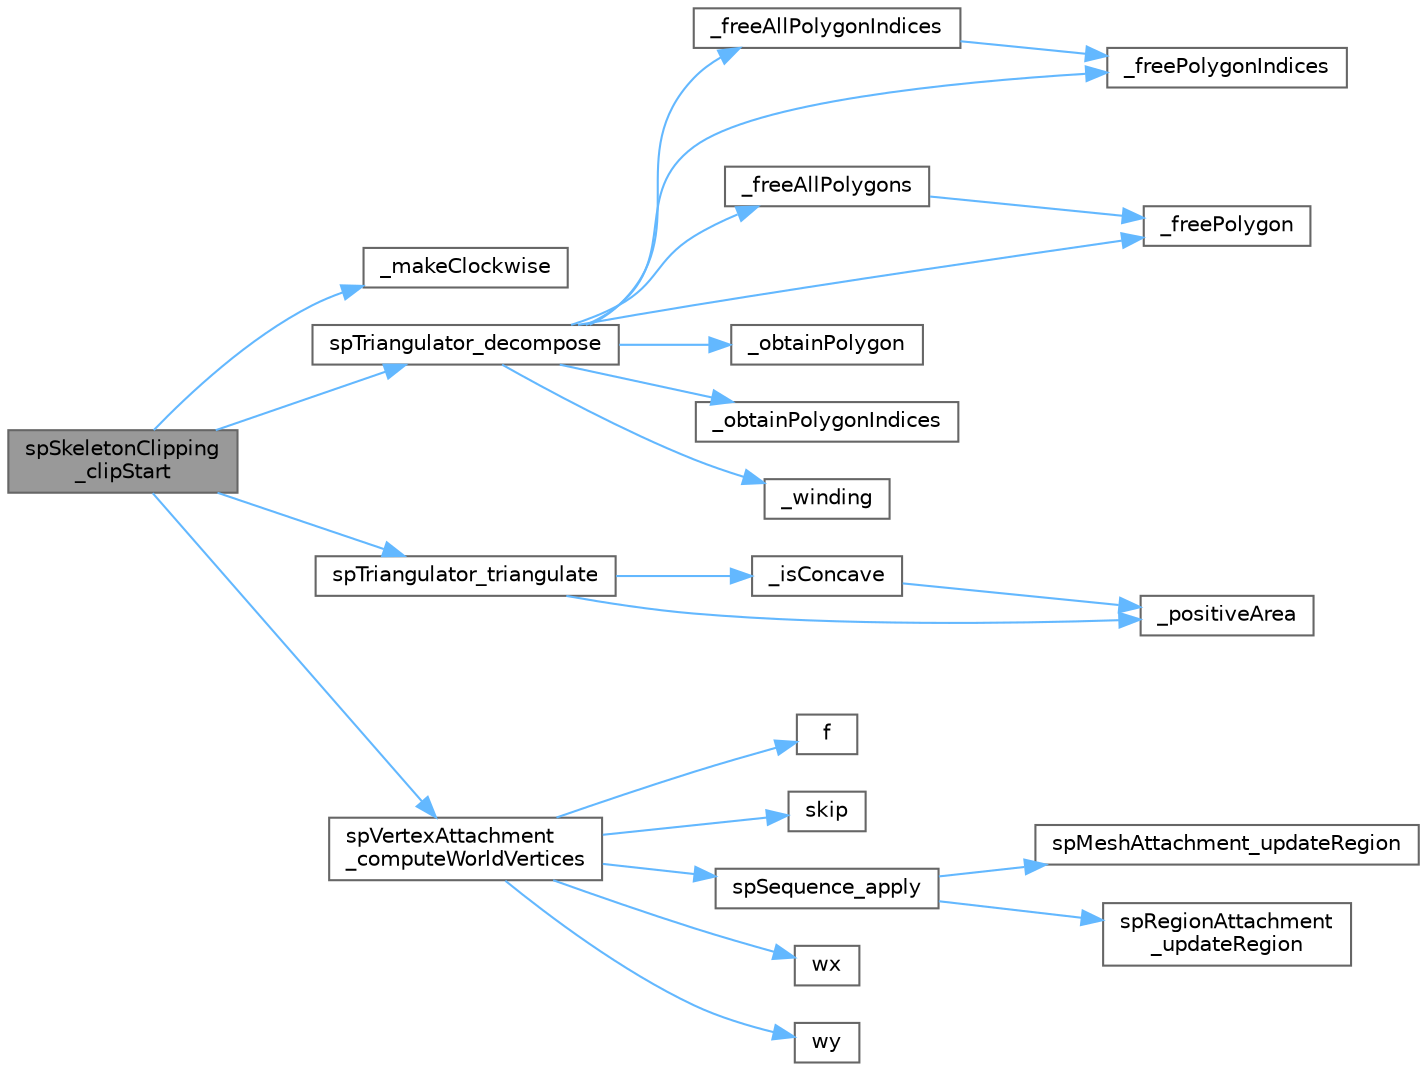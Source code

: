 digraph "spSkeletonClipping_clipStart"
{
 // LATEX_PDF_SIZE
  bgcolor="transparent";
  edge [fontname=Helvetica,fontsize=10,labelfontname=Helvetica,labelfontsize=10];
  node [fontname=Helvetica,fontsize=10,shape=box,height=0.2,width=0.4];
  rankdir="LR";
  Node1 [id="Node000001",label="spSkeletonClipping\l_clipStart",height=0.2,width=0.4,color="gray40", fillcolor="grey60", style="filled", fontcolor="black",tooltip=" "];
  Node1 -> Node2 [id="edge1_Node000001_Node000002",color="steelblue1",style="solid",tooltip=" "];
  Node2 [id="Node000002",label="_makeClockwise",height=0.2,width=0.4,color="grey40", fillcolor="white", style="filled",URL="$_skeleton_clipping_8c.html#a1c0419961c192294f22eaf51de644bf8",tooltip=" "];
  Node1 -> Node3 [id="edge2_Node000001_Node000003",color="steelblue1",style="solid",tooltip=" "];
  Node3 [id="Node000003",label="spTriangulator_decompose",height=0.2,width=0.4,color="grey40", fillcolor="white", style="filled",URL="$_triangulator_8c.html#ad2e0729c56a917868f3de1b1d2f7aced",tooltip=" "];
  Node3 -> Node4 [id="edge3_Node000003_Node000004",color="steelblue1",style="solid",tooltip=" "];
  Node4 [id="Node000004",label="_freeAllPolygonIndices",height=0.2,width=0.4,color="grey40", fillcolor="white", style="filled",URL="$_triangulator_8c.html#aa7c78bcb6e37a06a9afe42f423ca84fb",tooltip=" "];
  Node4 -> Node5 [id="edge4_Node000004_Node000005",color="steelblue1",style="solid",tooltip=" "];
  Node5 [id="Node000005",label="_freePolygonIndices",height=0.2,width=0.4,color="grey40", fillcolor="white", style="filled",URL="$_triangulator_8c.html#a81da489b1a1a9e15f5d3da9064463331",tooltip=" "];
  Node3 -> Node6 [id="edge5_Node000003_Node000006",color="steelblue1",style="solid",tooltip=" "];
  Node6 [id="Node000006",label="_freeAllPolygons",height=0.2,width=0.4,color="grey40", fillcolor="white", style="filled",URL="$_triangulator_8c.html#ad63199983e6e2669083b209cb5458fde",tooltip=" "];
  Node6 -> Node7 [id="edge6_Node000006_Node000007",color="steelblue1",style="solid",tooltip=" "];
  Node7 [id="Node000007",label="_freePolygon",height=0.2,width=0.4,color="grey40", fillcolor="white", style="filled",URL="$_triangulator_8c.html#abdd4627d77c6240ce949f0340abe12ed",tooltip=" "];
  Node3 -> Node7 [id="edge7_Node000003_Node000007",color="steelblue1",style="solid",tooltip=" "];
  Node3 -> Node5 [id="edge8_Node000003_Node000005",color="steelblue1",style="solid",tooltip=" "];
  Node3 -> Node8 [id="edge9_Node000003_Node000008",color="steelblue1",style="solid",tooltip=" "];
  Node8 [id="Node000008",label="_obtainPolygon",height=0.2,width=0.4,color="grey40", fillcolor="white", style="filled",URL="$_triangulator_8c.html#ae44839c147cb8c02010e9a3e9cb44806",tooltip=" "];
  Node3 -> Node9 [id="edge10_Node000003_Node000009",color="steelblue1",style="solid",tooltip=" "];
  Node9 [id="Node000009",label="_obtainPolygonIndices",height=0.2,width=0.4,color="grey40", fillcolor="white", style="filled",URL="$_triangulator_8c.html#aef9cbcf4697c2e86dd4c2533649f6359",tooltip=" "];
  Node3 -> Node10 [id="edge11_Node000003_Node000010",color="steelblue1",style="solid",tooltip=" "];
  Node10 [id="Node000010",label="_winding",height=0.2,width=0.4,color="grey40", fillcolor="white", style="filled",URL="$_triangulator_8c.html#a4dba4185d81fcf488d226844fb5dafcf",tooltip=" "];
  Node1 -> Node11 [id="edge12_Node000001_Node000011",color="steelblue1",style="solid",tooltip=" "];
  Node11 [id="Node000011",label="spTriangulator_triangulate",height=0.2,width=0.4,color="grey40", fillcolor="white", style="filled",URL="$_triangulator_8c.html#ae76f626ef4f2b4eb446fe969cfce6647",tooltip=" "];
  Node11 -> Node12 [id="edge13_Node000011_Node000012",color="steelblue1",style="solid",tooltip=" "];
  Node12 [id="Node000012",label="_isConcave",height=0.2,width=0.4,color="grey40", fillcolor="white", style="filled",URL="$_triangulator_8c.html#a4fac28b949166a1cb1fdd43e580c1f61",tooltip=" "];
  Node12 -> Node13 [id="edge14_Node000012_Node000013",color="steelblue1",style="solid",tooltip=" "];
  Node13 [id="Node000013",label="_positiveArea",height=0.2,width=0.4,color="grey40", fillcolor="white", style="filled",URL="$_triangulator_8c.html#af98a4e23566015e814d9a955c7fde3e0",tooltip=" "];
  Node11 -> Node13 [id="edge15_Node000011_Node000013",color="steelblue1",style="solid",tooltip=" "];
  Node1 -> Node14 [id="edge16_Node000001_Node000014",color="steelblue1",style="solid",tooltip=" "];
  Node14 [id="Node000014",label="spVertexAttachment\l_computeWorldVertices",height=0.2,width=0.4,color="grey40", fillcolor="white", style="filled",URL="$_vertex_attachment_8c.html#a4c78e6d9e293a164fd3b259fd1770485",tooltip=" "];
  Node14 -> Node15 [id="edge17_Node000014_Node000015",color="steelblue1",style="solid",tooltip=" "];
  Node15 [id="Node000015",label="f",height=0.2,width=0.4,color="grey40", fillcolor="white", style="filled",URL="$cxx11__tensor__map_8cpp.html#a7f507fea02198f6cb81c86640c7b1a4e",tooltip=" "];
  Node14 -> Node16 [id="edge18_Node000014_Node000016",color="steelblue1",style="solid",tooltip=" "];
  Node16 [id="Node000016",label="skip",height=0.2,width=0.4,color="grey40", fillcolor="white", style="filled",URL="$_json_8c.html#af38ca32489aef093745b4eb4673c64f3",tooltip=" "];
  Node14 -> Node17 [id="edge19_Node000014_Node000017",color="steelblue1",style="solid",tooltip=" "];
  Node17 [id="Node000017",label="spSequence_apply",height=0.2,width=0.4,color="grey40", fillcolor="white", style="filled",URL="$_sequence_8c.html#ac172b2a1a394b8d9c2620feb1db7814e",tooltip=" "];
  Node17 -> Node18 [id="edge20_Node000017_Node000018",color="steelblue1",style="solid",tooltip=" "];
  Node18 [id="Node000018",label="spMeshAttachment_updateRegion",height=0.2,width=0.4,color="grey40", fillcolor="white", style="filled",URL="$_mesh_attachment_8c.html#adc9fc4a1152b194678a4e43003f64370",tooltip=" "];
  Node17 -> Node19 [id="edge21_Node000017_Node000019",color="steelblue1",style="solid",tooltip=" "];
  Node19 [id="Node000019",label="spRegionAttachment\l_updateRegion",height=0.2,width=0.4,color="grey40", fillcolor="white", style="filled",URL="$_region_attachment_8c.html#a5e4264658b55d6722ec145d5efb0e190",tooltip=" "];
  Node14 -> Node20 [id="edge22_Node000014_Node000020",color="steelblue1",style="solid",tooltip=" "];
  Node20 [id="Node000020",label="wx",height=0.2,width=0.4,color="grey40", fillcolor="white", style="filled",URL="$core_2swizzle__4_8inl_8h.html#a66b224ccf5684dc3346b689ce492bd2b",tooltip=" "];
  Node14 -> Node21 [id="edge23_Node000014_Node000021",color="steelblue1",style="solid",tooltip=" "];
  Node21 [id="Node000021",label="wy",height=0.2,width=0.4,color="grey40", fillcolor="white", style="filled",URL="$core_2swizzle__4_8inl_8h.html#a5bed73816e9fcf9d6ef3a2f833971b47",tooltip=" "];
}
